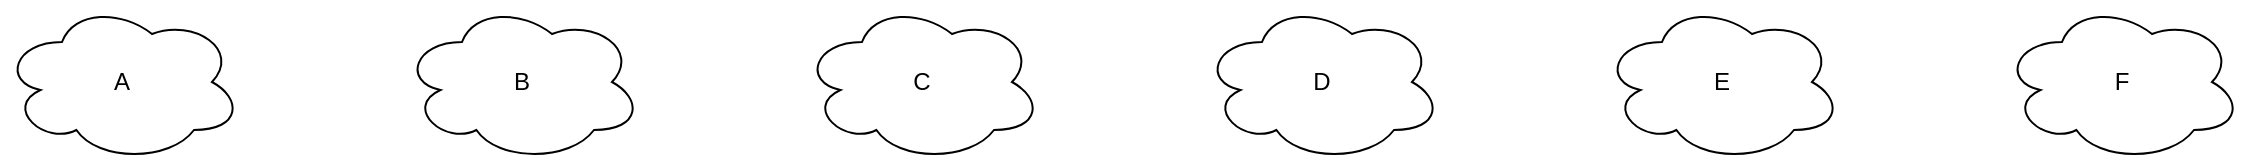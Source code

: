 <mxfile version="14.6.13" type="device" pages="4"><diagram id="avcHx5v7cqltri36HGjR" name="smart"><mxGraphModel dx="2765" dy="2015" grid="1" gridSize="10" guides="1" tooltips="1" connect="1" arrows="1" fold="1" page="1" pageScale="1" pageWidth="1100" pageHeight="850" math="0" shadow="0"><root><mxCell id="0"/><mxCell id="1" parent="0"/><mxCell id="NDSuGRi6cuOf-MYtlI1Z-2" value="A" style="ellipse;shape=cloud;whiteSpace=wrap;html=1;" vertex="1" parent="1"><mxGeometry x="50" y="40" width="120" height="80" as="geometry"/></mxCell><mxCell id="NDSuGRi6cuOf-MYtlI1Z-3" value="C" style="ellipse;shape=cloud;whiteSpace=wrap;html=1;" vertex="1" parent="1"><mxGeometry x="450" y="40" width="120" height="80" as="geometry"/></mxCell><mxCell id="NDSuGRi6cuOf-MYtlI1Z-4" value="B" style="ellipse;shape=cloud;whiteSpace=wrap;html=1;" vertex="1" parent="1"><mxGeometry x="250" y="40" width="120" height="80" as="geometry"/></mxCell><mxCell id="NDSuGRi6cuOf-MYtlI1Z-5" value="D" style="ellipse;shape=cloud;whiteSpace=wrap;html=1;" vertex="1" parent="1"><mxGeometry x="650" y="40" width="120" height="80" as="geometry"/></mxCell><mxCell id="NDSuGRi6cuOf-MYtlI1Z-6" value="F" style="ellipse;shape=cloud;whiteSpace=wrap;html=1;" vertex="1" parent="1"><mxGeometry x="1050" y="40" width="120" height="80" as="geometry"/></mxCell><mxCell id="NDSuGRi6cuOf-MYtlI1Z-7" value="E" style="ellipse;shape=cloud;whiteSpace=wrap;html=1;" vertex="1" parent="1"><mxGeometry x="850" y="40" width="120" height="80" as="geometry"/></mxCell></root></mxGraphModel></diagram><diagram name="addideasmart" id="85Lm-bWXCzcKYTkVdTqc"><mxGraphModel dx="1843" dy="1343" grid="1" gridSize="10" guides="1" tooltips="1" connect="1" arrows="1" fold="1" page="1" pageScale="1" pageWidth="1100" pageHeight="850" math="0" shadow="0"><root><mxCell id="GnY8x9lX-u37i3c_LegV-0"/><mxCell id="GnY8x9lX-u37i3c_LegV-1" parent="GnY8x9lX-u37i3c_LegV-0"/><mxCell id="GnY8x9lX-u37i3c_LegV-2" value="A" style="ellipse;shape=cloud;whiteSpace=wrap;html=1;opacity=50;" vertex="1" parent="GnY8x9lX-u37i3c_LegV-1"><mxGeometry x="50" y="40" width="120" height="80" as="geometry"/></mxCell><mxCell id="GnY8x9lX-u37i3c_LegV-3" value="C" style="ellipse;shape=cloud;whiteSpace=wrap;html=1;opacity=50;" vertex="1" parent="GnY8x9lX-u37i3c_LegV-1"><mxGeometry x="450" y="40" width="120" height="80" as="geometry"/></mxCell><mxCell id="GnY8x9lX-u37i3c_LegV-4" value="B" style="ellipse;shape=cloud;whiteSpace=wrap;html=1;opacity=50;" vertex="1" parent="GnY8x9lX-u37i3c_LegV-1"><mxGeometry x="250" y="40" width="120" height="80" as="geometry"/></mxCell><mxCell id="GnY8x9lX-u37i3c_LegV-5" value="D" style="ellipse;shape=cloud;whiteSpace=wrap;html=1;opacity=50;" vertex="1" parent="GnY8x9lX-u37i3c_LegV-1"><mxGeometry x="650" y="40" width="120" height="80" as="geometry"/></mxCell><mxCell id="GnY8x9lX-u37i3c_LegV-6" value="F" style="ellipse;shape=cloud;whiteSpace=wrap;html=1;opacity=50;" vertex="1" parent="GnY8x9lX-u37i3c_LegV-1"><mxGeometry x="1050" y="40" width="120" height="80" as="geometry"/></mxCell><mxCell id="GnY8x9lX-u37i3c_LegV-7" value="E" style="ellipse;shape=cloud;whiteSpace=wrap;html=1;opacity=50;" vertex="1" parent="GnY8x9lX-u37i3c_LegV-1"><mxGeometry x="850" y="40" width="120" height="80" as="geometry"/></mxCell><mxCell id="GnY8x9lX-u37i3c_LegV-8" value="G" style="ellipse;shape=cloud;whiteSpace=wrap;html=1;" vertex="1" parent="GnY8x9lX-u37i3c_LegV-1"><mxGeometry x="1240" y="40" width="120" height="80" as="geometry"/></mxCell></root></mxGraphModel></diagram><diagram name="lesssmart" id="ipvQoLtba8yFSneqfJBU"><mxGraphModel dx="2212" dy="1612" grid="1" gridSize="10" guides="1" tooltips="1" connect="1" arrows="1" fold="1" page="1" pageScale="1" pageWidth="1100" pageHeight="850" math="0" shadow="0"><root><mxCell id="nHpxYS_C-i7sJBOJWYnq-0"/><mxCell id="nHpxYS_C-i7sJBOJWYnq-1" parent="nHpxYS_C-i7sJBOJWYnq-0"/><mxCell id="nHpxYS_C-i7sJBOJWYnq-8" style="edgeStyle=orthogonalEdgeStyle;curved=1;orthogonalLoop=1;jettySize=auto;html=1;exitX=0.5;exitY=1;exitDx=0;exitDy=0;entryX=0.625;entryY=0.2;entryDx=0;entryDy=0;entryPerimeter=0;" edge="1" parent="nHpxYS_C-i7sJBOJWYnq-1" source="nHpxYS_C-i7sJBOJWYnq-10" target="nHpxYS_C-i7sJBOJWYnq-11"><mxGeometry relative="1" as="geometry"/></mxCell><mxCell id="nHpxYS_C-i7sJBOJWYnq-9" style="edgeStyle=orthogonalEdgeStyle;curved=1;orthogonalLoop=1;jettySize=auto;html=1;exitX=0.5;exitY=1;exitDx=0;exitDy=0;entryX=0.625;entryY=0.2;entryDx=0;entryDy=0;entryPerimeter=0;" edge="1" parent="nHpxYS_C-i7sJBOJWYnq-1" source="nHpxYS_C-i7sJBOJWYnq-10" target="nHpxYS_C-i7sJBOJWYnq-12"><mxGeometry relative="1" as="geometry"/></mxCell><mxCell id="nHpxYS_C-i7sJBOJWYnq-10" value="layer" style="ellipse;whiteSpace=wrap;html=1;aspect=fixed;" vertex="1" parent="nHpxYS_C-i7sJBOJWYnq-1"><mxGeometry x="180" y="960" width="60" height="60" as="geometry"/></mxCell><mxCell id="nHpxYS_C-i7sJBOJWYnq-11" value="A" style="ellipse;shape=cloud;whiteSpace=wrap;html=1;" vertex="1" parent="nHpxYS_C-i7sJBOJWYnq-1"><mxGeometry x="40" y="1120" width="120" height="80" as="geometry"/></mxCell><mxCell id="nHpxYS_C-i7sJBOJWYnq-12" value="B" style="ellipse;shape=cloud;whiteSpace=wrap;html=1;" vertex="1" parent="nHpxYS_C-i7sJBOJWYnq-1"><mxGeometry x="240" y="1120" width="120" height="80" as="geometry"/></mxCell><mxCell id="nHpxYS_C-i7sJBOJWYnq-13" style="edgeStyle=orthogonalEdgeStyle;curved=1;orthogonalLoop=1;jettySize=auto;html=1;exitX=0.5;exitY=1;exitDx=0;exitDy=0;entryX=0.625;entryY=0.2;entryDx=0;entryDy=0;entryPerimeter=0;" edge="1" parent="nHpxYS_C-i7sJBOJWYnq-1" source="nHpxYS_C-i7sJBOJWYnq-15" target="nHpxYS_C-i7sJBOJWYnq-16"><mxGeometry relative="1" as="geometry"/></mxCell><mxCell id="nHpxYS_C-i7sJBOJWYnq-14" style="edgeStyle=orthogonalEdgeStyle;curved=1;orthogonalLoop=1;jettySize=auto;html=1;exitX=0.5;exitY=1;exitDx=0;exitDy=0;entryX=0.5;entryY=0;entryDx=0;entryDy=0;" edge="1" parent="nHpxYS_C-i7sJBOJWYnq-1" source="nHpxYS_C-i7sJBOJWYnq-15" target="nHpxYS_C-i7sJBOJWYnq-10"><mxGeometry relative="1" as="geometry"/></mxCell><mxCell id="nHpxYS_C-i7sJBOJWYnq-15" value="layer" style="ellipse;whiteSpace=wrap;html=1;aspect=fixed;" vertex="1" parent="nHpxYS_C-i7sJBOJWYnq-1"><mxGeometry x="260" y="800" width="60" height="60" as="geometry"/></mxCell><mxCell id="nHpxYS_C-i7sJBOJWYnq-16" value="C" style="ellipse;shape=cloud;whiteSpace=wrap;html=1;" vertex="1" parent="nHpxYS_C-i7sJBOJWYnq-1"><mxGeometry x="320" y="960" width="120" height="80" as="geometry"/></mxCell><mxCell id="nHpxYS_C-i7sJBOJWYnq-17" style="edgeStyle=orthogonalEdgeStyle;curved=1;orthogonalLoop=1;jettySize=auto;html=1;exitX=0.5;exitY=1;exitDx=0;exitDy=0;entryX=0.625;entryY=0.2;entryDx=0;entryDy=0;entryPerimeter=0;" edge="1" parent="nHpxYS_C-i7sJBOJWYnq-1" source="nHpxYS_C-i7sJBOJWYnq-19" target="nHpxYS_C-i7sJBOJWYnq-20"><mxGeometry relative="1" as="geometry"/></mxCell><mxCell id="nHpxYS_C-i7sJBOJWYnq-18" style="edgeStyle=orthogonalEdgeStyle;curved=1;orthogonalLoop=1;jettySize=auto;html=1;exitX=0.5;exitY=1;exitDx=0;exitDy=0;entryX=0.5;entryY=0;entryDx=0;entryDy=0;" edge="1" parent="nHpxYS_C-i7sJBOJWYnq-1" source="nHpxYS_C-i7sJBOJWYnq-19"><mxGeometry relative="1" as="geometry"><mxPoint x="290" y="800" as="targetPoint"/></mxGeometry></mxCell><mxCell id="nHpxYS_C-i7sJBOJWYnq-19" value="layer" style="ellipse;whiteSpace=wrap;html=1;aspect=fixed;" vertex="1" parent="nHpxYS_C-i7sJBOJWYnq-1"><mxGeometry x="340" y="640" width="60" height="60" as="geometry"/></mxCell><mxCell id="nHpxYS_C-i7sJBOJWYnq-20" value="D" style="ellipse;shape=cloud;whiteSpace=wrap;html=1;" vertex="1" parent="nHpxYS_C-i7sJBOJWYnq-1"><mxGeometry x="400" y="800" width="120" height="80" as="geometry"/></mxCell><mxCell id="nHpxYS_C-i7sJBOJWYnq-21" style="edgeStyle=orthogonalEdgeStyle;curved=1;orthogonalLoop=1;jettySize=auto;html=1;exitX=0.5;exitY=1;exitDx=0;exitDy=0;entryX=0.625;entryY=0.2;entryDx=0;entryDy=0;entryPerimeter=0;" edge="1" parent="nHpxYS_C-i7sJBOJWYnq-1" source="nHpxYS_C-i7sJBOJWYnq-23" target="nHpxYS_C-i7sJBOJWYnq-24"><mxGeometry relative="1" as="geometry"/></mxCell><mxCell id="nHpxYS_C-i7sJBOJWYnq-22" style="edgeStyle=orthogonalEdgeStyle;curved=1;orthogonalLoop=1;jettySize=auto;html=1;exitX=0.5;exitY=1;exitDx=0;exitDy=0;entryX=0.5;entryY=0;entryDx=0;entryDy=0;" edge="1" parent="nHpxYS_C-i7sJBOJWYnq-1" source="nHpxYS_C-i7sJBOJWYnq-23"><mxGeometry relative="1" as="geometry"><mxPoint x="370.0" y="640" as="targetPoint"/></mxGeometry></mxCell><mxCell id="nHpxYS_C-i7sJBOJWYnq-23" value="layer" style="ellipse;whiteSpace=wrap;html=1;aspect=fixed;" vertex="1" parent="nHpxYS_C-i7sJBOJWYnq-1"><mxGeometry x="420" y="480" width="60" height="60" as="geometry"/></mxCell><mxCell id="nHpxYS_C-i7sJBOJWYnq-24" value="E" style="ellipse;shape=cloud;whiteSpace=wrap;html=1;" vertex="1" parent="nHpxYS_C-i7sJBOJWYnq-1"><mxGeometry x="480" y="640" width="120" height="80" as="geometry"/></mxCell><mxCell id="nHpxYS_C-i7sJBOJWYnq-25" style="edgeStyle=orthogonalEdgeStyle;curved=1;orthogonalLoop=1;jettySize=auto;html=1;exitX=0.5;exitY=1;exitDx=0;exitDy=0;entryX=0.625;entryY=0.2;entryDx=0;entryDy=0;entryPerimeter=0;" edge="1" parent="nHpxYS_C-i7sJBOJWYnq-1" source="nHpxYS_C-i7sJBOJWYnq-27" target="nHpxYS_C-i7sJBOJWYnq-28"><mxGeometry relative="1" as="geometry"/></mxCell><mxCell id="nHpxYS_C-i7sJBOJWYnq-26" style="edgeStyle=orthogonalEdgeStyle;curved=1;orthogonalLoop=1;jettySize=auto;html=1;exitX=0.5;exitY=1;exitDx=0;exitDy=0;entryX=0.5;entryY=0;entryDx=0;entryDy=0;" edge="1" parent="nHpxYS_C-i7sJBOJWYnq-1" source="nHpxYS_C-i7sJBOJWYnq-27"><mxGeometry relative="1" as="geometry"><mxPoint x="450.0" y="480" as="targetPoint"/></mxGeometry></mxCell><mxCell id="nHpxYS_C-i7sJBOJWYnq-27" value="layer" style="ellipse;whiteSpace=wrap;html=1;aspect=fixed;" vertex="1" parent="nHpxYS_C-i7sJBOJWYnq-1"><mxGeometry x="500" y="320" width="60" height="60" as="geometry"/></mxCell><mxCell id="nHpxYS_C-i7sJBOJWYnq-28" value="F" style="ellipse;shape=cloud;whiteSpace=wrap;html=1;" vertex="1" parent="nHpxYS_C-i7sJBOJWYnq-1"><mxGeometry x="560" y="480" width="120" height="80" as="geometry"/></mxCell></root></mxGraphModel></diagram><diagram name="addidealesssmart" id="qJ3lpXJv0XxG_d1dUcEx"><mxGraphModel dx="3160" dy="2157" grid="1" gridSize="10" guides="1" tooltips="1" connect="1" arrows="1" fold="1" page="1" pageScale="1" pageWidth="1100" pageHeight="850" math="0" shadow="0"><root><mxCell id="9UIBDZEfqwyTGFvaNFpU-0"/><mxCell id="9UIBDZEfqwyTGFvaNFpU-1" parent="9UIBDZEfqwyTGFvaNFpU-0"/><mxCell id="9UIBDZEfqwyTGFvaNFpU-2" style="edgeStyle=orthogonalEdgeStyle;curved=1;orthogonalLoop=1;jettySize=auto;html=1;exitX=0.5;exitY=1;exitDx=0;exitDy=0;entryX=0.625;entryY=0.2;entryDx=0;entryDy=0;entryPerimeter=0;opacity=50;" edge="1" parent="9UIBDZEfqwyTGFvaNFpU-1" source="9UIBDZEfqwyTGFvaNFpU-4" target="9UIBDZEfqwyTGFvaNFpU-5"><mxGeometry relative="1" as="geometry"/></mxCell><mxCell id="9UIBDZEfqwyTGFvaNFpU-3" style="edgeStyle=orthogonalEdgeStyle;curved=1;orthogonalLoop=1;jettySize=auto;html=1;exitX=0.5;exitY=1;exitDx=0;exitDy=0;entryX=0.625;entryY=0.2;entryDx=0;entryDy=0;entryPerimeter=0;opacity=50;" edge="1" parent="9UIBDZEfqwyTGFvaNFpU-1" source="9UIBDZEfqwyTGFvaNFpU-4" target="9UIBDZEfqwyTGFvaNFpU-6"><mxGeometry relative="1" as="geometry"/></mxCell><mxCell id="9UIBDZEfqwyTGFvaNFpU-4" value="layer" style="ellipse;whiteSpace=wrap;html=1;aspect=fixed;opacity=50;" vertex="1" parent="9UIBDZEfqwyTGFvaNFpU-1"><mxGeometry x="180" y="960" width="60" height="60" as="geometry"/></mxCell><mxCell id="9UIBDZEfqwyTGFvaNFpU-5" value="A" style="ellipse;shape=cloud;whiteSpace=wrap;html=1;opacity=50;" vertex="1" parent="9UIBDZEfqwyTGFvaNFpU-1"><mxGeometry x="40" y="1120" width="120" height="80" as="geometry"/></mxCell><mxCell id="9UIBDZEfqwyTGFvaNFpU-6" value="B" style="ellipse;shape=cloud;whiteSpace=wrap;html=1;opacity=50;" vertex="1" parent="9UIBDZEfqwyTGFvaNFpU-1"><mxGeometry x="240" y="1120" width="120" height="80" as="geometry"/></mxCell><mxCell id="9UIBDZEfqwyTGFvaNFpU-7" style="edgeStyle=orthogonalEdgeStyle;curved=1;orthogonalLoop=1;jettySize=auto;html=1;exitX=0.5;exitY=1;exitDx=0;exitDy=0;entryX=0.625;entryY=0.2;entryDx=0;entryDy=0;entryPerimeter=0;opacity=50;" edge="1" parent="9UIBDZEfqwyTGFvaNFpU-1" source="9UIBDZEfqwyTGFvaNFpU-9" target="9UIBDZEfqwyTGFvaNFpU-10"><mxGeometry relative="1" as="geometry"/></mxCell><mxCell id="9UIBDZEfqwyTGFvaNFpU-8" style="edgeStyle=orthogonalEdgeStyle;curved=1;orthogonalLoop=1;jettySize=auto;html=1;exitX=0.5;exitY=1;exitDx=0;exitDy=0;entryX=0.5;entryY=0;entryDx=0;entryDy=0;opacity=50;" edge="1" parent="9UIBDZEfqwyTGFvaNFpU-1" source="9UIBDZEfqwyTGFvaNFpU-9" target="9UIBDZEfqwyTGFvaNFpU-4"><mxGeometry relative="1" as="geometry"/></mxCell><mxCell id="9UIBDZEfqwyTGFvaNFpU-9" value="layer" style="ellipse;whiteSpace=wrap;html=1;aspect=fixed;opacity=50;" vertex="1" parent="9UIBDZEfqwyTGFvaNFpU-1"><mxGeometry x="260" y="800" width="60" height="60" as="geometry"/></mxCell><mxCell id="9UIBDZEfqwyTGFvaNFpU-10" value="C" style="ellipse;shape=cloud;whiteSpace=wrap;html=1;opacity=50;" vertex="1" parent="9UIBDZEfqwyTGFvaNFpU-1"><mxGeometry x="320" y="960" width="120" height="80" as="geometry"/></mxCell><mxCell id="9UIBDZEfqwyTGFvaNFpU-11" style="edgeStyle=orthogonalEdgeStyle;curved=1;orthogonalLoop=1;jettySize=auto;html=1;exitX=0.5;exitY=1;exitDx=0;exitDy=0;entryX=0.625;entryY=0.2;entryDx=0;entryDy=0;entryPerimeter=0;opacity=50;" edge="1" parent="9UIBDZEfqwyTGFvaNFpU-1" source="9UIBDZEfqwyTGFvaNFpU-13" target="9UIBDZEfqwyTGFvaNFpU-14"><mxGeometry relative="1" as="geometry"/></mxCell><mxCell id="9UIBDZEfqwyTGFvaNFpU-12" style="edgeStyle=orthogonalEdgeStyle;curved=1;orthogonalLoop=1;jettySize=auto;html=1;exitX=0.5;exitY=1;exitDx=0;exitDy=0;entryX=0.5;entryY=0;entryDx=0;entryDy=0;opacity=50;" edge="1" parent="9UIBDZEfqwyTGFvaNFpU-1" source="9UIBDZEfqwyTGFvaNFpU-13"><mxGeometry relative="1" as="geometry"><mxPoint x="290" y="800" as="targetPoint"/></mxGeometry></mxCell><mxCell id="9UIBDZEfqwyTGFvaNFpU-13" value="layer" style="ellipse;whiteSpace=wrap;html=1;aspect=fixed;opacity=50;" vertex="1" parent="9UIBDZEfqwyTGFvaNFpU-1"><mxGeometry x="340" y="640" width="60" height="60" as="geometry"/></mxCell><mxCell id="9UIBDZEfqwyTGFvaNFpU-14" value="D" style="ellipse;shape=cloud;whiteSpace=wrap;html=1;opacity=50;" vertex="1" parent="9UIBDZEfqwyTGFvaNFpU-1"><mxGeometry x="400" y="800" width="120" height="80" as="geometry"/></mxCell><mxCell id="9UIBDZEfqwyTGFvaNFpU-15" style="edgeStyle=orthogonalEdgeStyle;curved=1;orthogonalLoop=1;jettySize=auto;html=1;exitX=0.5;exitY=1;exitDx=0;exitDy=0;entryX=0.625;entryY=0.2;entryDx=0;entryDy=0;entryPerimeter=0;opacity=50;" edge="1" parent="9UIBDZEfqwyTGFvaNFpU-1" source="9UIBDZEfqwyTGFvaNFpU-17" target="9UIBDZEfqwyTGFvaNFpU-18"><mxGeometry relative="1" as="geometry"/></mxCell><mxCell id="9UIBDZEfqwyTGFvaNFpU-16" style="edgeStyle=orthogonalEdgeStyle;curved=1;orthogonalLoop=1;jettySize=auto;html=1;exitX=0.5;exitY=1;exitDx=0;exitDy=0;entryX=0.5;entryY=0;entryDx=0;entryDy=0;opacity=50;" edge="1" parent="9UIBDZEfqwyTGFvaNFpU-1" source="9UIBDZEfqwyTGFvaNFpU-17"><mxGeometry relative="1" as="geometry"><mxPoint x="370.0" y="640" as="targetPoint"/></mxGeometry></mxCell><mxCell id="9UIBDZEfqwyTGFvaNFpU-17" value="layer" style="ellipse;whiteSpace=wrap;html=1;aspect=fixed;opacity=50;" vertex="1" parent="9UIBDZEfqwyTGFvaNFpU-1"><mxGeometry x="420" y="480" width="60" height="60" as="geometry"/></mxCell><mxCell id="9UIBDZEfqwyTGFvaNFpU-18" value="E" style="ellipse;shape=cloud;whiteSpace=wrap;html=1;opacity=50;" vertex="1" parent="9UIBDZEfqwyTGFvaNFpU-1"><mxGeometry x="480" y="640" width="120" height="80" as="geometry"/></mxCell><mxCell id="9UIBDZEfqwyTGFvaNFpU-19" style="edgeStyle=orthogonalEdgeStyle;curved=1;orthogonalLoop=1;jettySize=auto;html=1;exitX=0.5;exitY=1;exitDx=0;exitDy=0;entryX=0.625;entryY=0.2;entryDx=0;entryDy=0;entryPerimeter=0;opacity=50;" edge="1" parent="9UIBDZEfqwyTGFvaNFpU-1" source="9UIBDZEfqwyTGFvaNFpU-21" target="9UIBDZEfqwyTGFvaNFpU-22"><mxGeometry relative="1" as="geometry"/></mxCell><mxCell id="9UIBDZEfqwyTGFvaNFpU-20" style="edgeStyle=orthogonalEdgeStyle;curved=1;orthogonalLoop=1;jettySize=auto;html=1;exitX=0.5;exitY=1;exitDx=0;exitDy=0;entryX=0.5;entryY=0;entryDx=0;entryDy=0;opacity=50;" edge="1" parent="9UIBDZEfqwyTGFvaNFpU-1" source="9UIBDZEfqwyTGFvaNFpU-21"><mxGeometry relative="1" as="geometry"><mxPoint x="450.0" y="480" as="targetPoint"/></mxGeometry></mxCell><mxCell id="9UIBDZEfqwyTGFvaNFpU-21" value="layer" style="ellipse;whiteSpace=wrap;html=1;aspect=fixed;opacity=50;" vertex="1" parent="9UIBDZEfqwyTGFvaNFpU-1"><mxGeometry x="500" y="320" width="60" height="60" as="geometry"/></mxCell><mxCell id="9UIBDZEfqwyTGFvaNFpU-22" value="F" style="ellipse;shape=cloud;whiteSpace=wrap;html=1;opacity=50;" vertex="1" parent="9UIBDZEfqwyTGFvaNFpU-1"><mxGeometry x="560" y="480" width="120" height="80" as="geometry"/></mxCell><mxCell id="i4Qdg2mi3G1UYhP-1QPU-0" style="edgeStyle=orthogonalEdgeStyle;curved=1;orthogonalLoop=1;jettySize=auto;html=1;exitX=0.5;exitY=1;exitDx=0;exitDy=0;entryX=0.625;entryY=0.2;entryDx=0;entryDy=0;entryPerimeter=0;" edge="1" parent="9UIBDZEfqwyTGFvaNFpU-1" source="i4Qdg2mi3G1UYhP-1QPU-2" target="i4Qdg2mi3G1UYhP-1QPU-3"><mxGeometry relative="1" as="geometry"/></mxCell><mxCell id="i4Qdg2mi3G1UYhP-1QPU-1" style="edgeStyle=orthogonalEdgeStyle;curved=1;orthogonalLoop=1;jettySize=auto;html=1;exitX=0.5;exitY=1;exitDx=0;exitDy=0;entryX=0.5;entryY=0;entryDx=0;entryDy=0;" edge="1" parent="9UIBDZEfqwyTGFvaNFpU-1" source="i4Qdg2mi3G1UYhP-1QPU-2"><mxGeometry relative="1" as="geometry"><mxPoint x="530.0" y="320" as="targetPoint"/></mxGeometry></mxCell><mxCell id="i4Qdg2mi3G1UYhP-1QPU-2" value="layer" style="ellipse;whiteSpace=wrap;html=1;aspect=fixed;" vertex="1" parent="9UIBDZEfqwyTGFvaNFpU-1"><mxGeometry x="580" y="160" width="60" height="60" as="geometry"/></mxCell><mxCell id="i4Qdg2mi3G1UYhP-1QPU-3" value="G" style="ellipse;shape=cloud;whiteSpace=wrap;html=1;" vertex="1" parent="9UIBDZEfqwyTGFvaNFpU-1"><mxGeometry x="640" y="320" width="120" height="80" as="geometry"/></mxCell></root></mxGraphModel></diagram></mxfile>